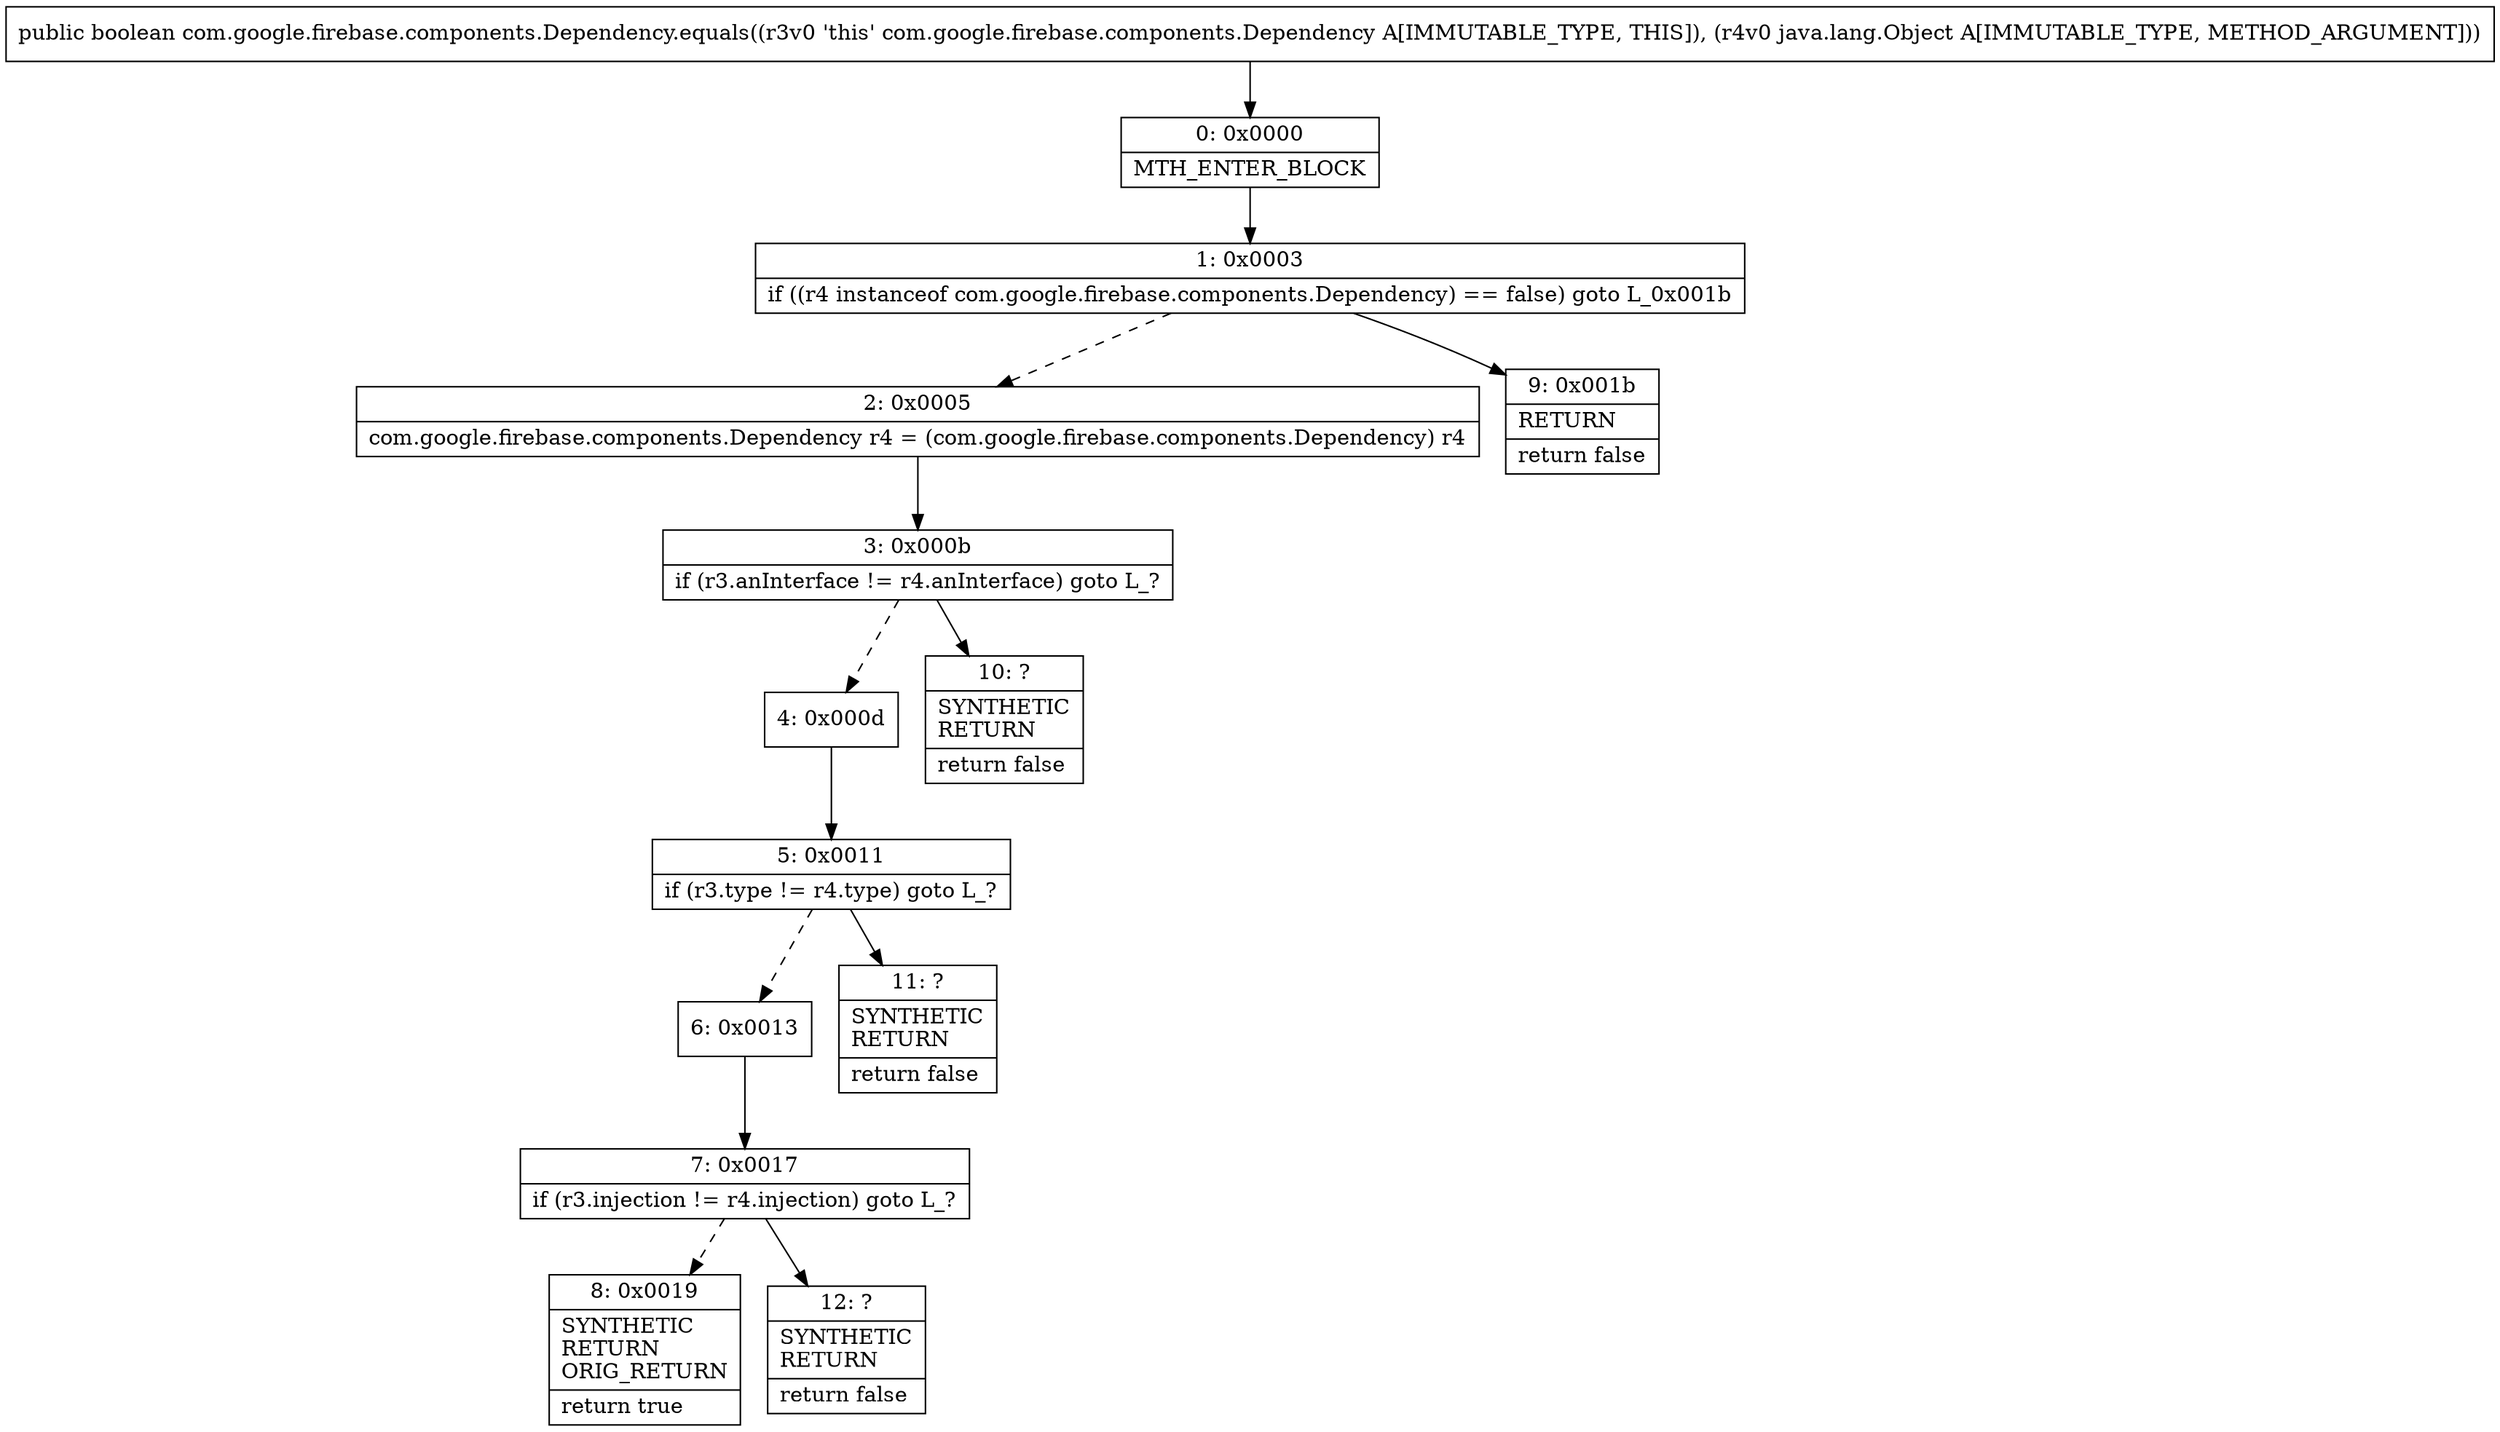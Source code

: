 digraph "CFG forcom.google.firebase.components.Dependency.equals(Ljava\/lang\/Object;)Z" {
Node_0 [shape=record,label="{0\:\ 0x0000|MTH_ENTER_BLOCK\l}"];
Node_1 [shape=record,label="{1\:\ 0x0003|if ((r4 instanceof com.google.firebase.components.Dependency) == false) goto L_0x001b\l}"];
Node_2 [shape=record,label="{2\:\ 0x0005|com.google.firebase.components.Dependency r4 = (com.google.firebase.components.Dependency) r4\l}"];
Node_3 [shape=record,label="{3\:\ 0x000b|if (r3.anInterface != r4.anInterface) goto L_?\l}"];
Node_4 [shape=record,label="{4\:\ 0x000d}"];
Node_5 [shape=record,label="{5\:\ 0x0011|if (r3.type != r4.type) goto L_?\l}"];
Node_6 [shape=record,label="{6\:\ 0x0013}"];
Node_7 [shape=record,label="{7\:\ 0x0017|if (r3.injection != r4.injection) goto L_?\l}"];
Node_8 [shape=record,label="{8\:\ 0x0019|SYNTHETIC\lRETURN\lORIG_RETURN\l|return true\l}"];
Node_9 [shape=record,label="{9\:\ 0x001b|RETURN\l|return false\l}"];
Node_10 [shape=record,label="{10\:\ ?|SYNTHETIC\lRETURN\l|return false\l}"];
Node_11 [shape=record,label="{11\:\ ?|SYNTHETIC\lRETURN\l|return false\l}"];
Node_12 [shape=record,label="{12\:\ ?|SYNTHETIC\lRETURN\l|return false\l}"];
MethodNode[shape=record,label="{public boolean com.google.firebase.components.Dependency.equals((r3v0 'this' com.google.firebase.components.Dependency A[IMMUTABLE_TYPE, THIS]), (r4v0 java.lang.Object A[IMMUTABLE_TYPE, METHOD_ARGUMENT])) }"];
MethodNode -> Node_0;
Node_0 -> Node_1;
Node_1 -> Node_2[style=dashed];
Node_1 -> Node_9;
Node_2 -> Node_3;
Node_3 -> Node_4[style=dashed];
Node_3 -> Node_10;
Node_4 -> Node_5;
Node_5 -> Node_6[style=dashed];
Node_5 -> Node_11;
Node_6 -> Node_7;
Node_7 -> Node_8[style=dashed];
Node_7 -> Node_12;
}

